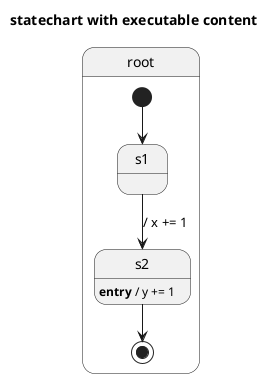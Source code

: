@startuml
title statechart with executable content
state "root" as root {
  [*] --> s1
  s2 --> [*]
  state "s2" as s2 {
    s2 : **entry** / y += 1
  }
  state "s1" as s1 {
    s1 --> s2 : / x += 1
  }
}
@enduml